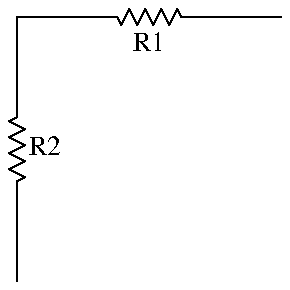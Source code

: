 .\" resistor.pic -- an eletronics resistor symbol
.\" $Id$
.\" Carlos Duarte, 971126
.\"
.PS
#
define resistor_h { [
	a = .04
	b = .04
	for i = 1 to 4 by 1 do {
		line down b right a/2
		line up 2*b right a
		line down b right a/2
	}
] }

define resistor_v { [
	a=.04
	b=.04
	for i = 1 to 4 by 1 do {
		line left b down a/2
		line right 2*b down a
		line left b down a/2
	}
] }

line left .5
resistor_h
"R1" at last [].s - (0,.1)
line .5 at last [].w; line down
resistor_v
"R2" at last [].e + (.1,0)
line .5 at last [].s
.PE
